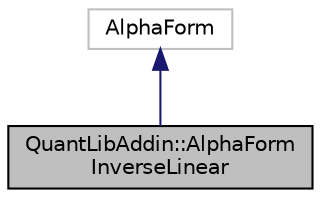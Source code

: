 digraph "QuantLibAddin::AlphaFormInverseLinear"
{
  edge [fontname="Helvetica",fontsize="10",labelfontname="Helvetica",labelfontsize="10"];
  node [fontname="Helvetica",fontsize="10",shape=record];
  Node0 [label="QuantLibAddin::AlphaForm\lInverseLinear",height=0.2,width=0.4,color="black", fillcolor="grey75", style="filled", fontcolor="black"];
  Node1 -> Node0 [dir="back",color="midnightblue",fontsize="10",style="solid",fontname="Helvetica"];
  Node1 [label="AlphaForm",height=0.2,width=0.4,color="grey75", fillcolor="white", style="filled"];
}
